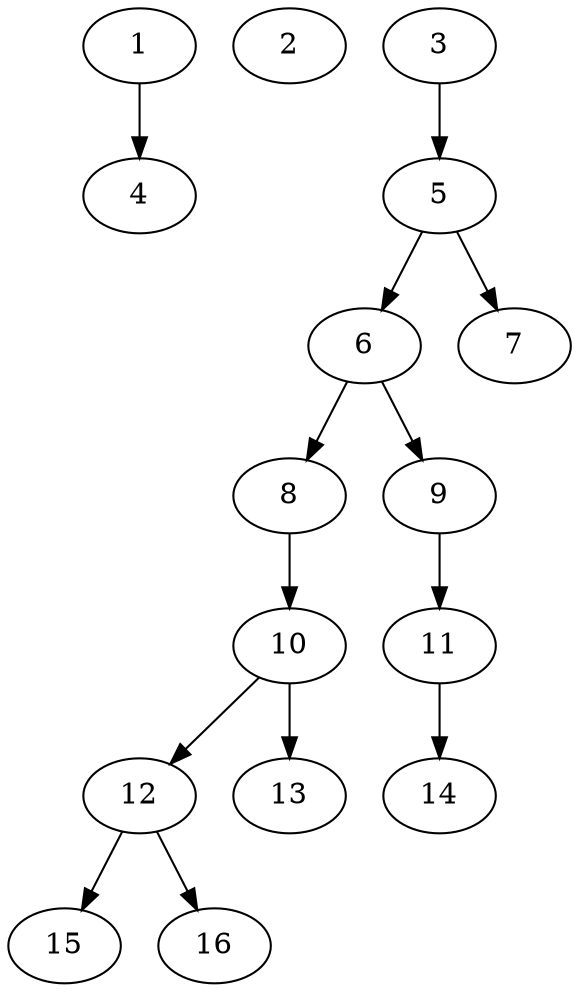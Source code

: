 // DAG (tier=1-easy, mode=compute, n=16, ccr=0.275, fat=0.493, density=0.356, regular=0.676, jump=0.049, mindata=262144, maxdata=2097152)
// DAG automatically generated by daggen at Sun Aug 24 16:33:32 2025
// /home/ermia/Project/Environments/daggen/bin/daggen --dot --ccr 0.275 --fat 0.493 --regular 0.676 --density 0.356 --jump 0.049 --mindata 262144 --maxdata 2097152 -n 16 
digraph G {
  1 [size="706042698280060", alpha="0.08", expect_size="353021349140030"]
  1 -> 4 [size ="1148400435200"]
  2 [size="4222280420339415", alpha="0.18", expect_size="2111140210169707"]
  3 [size="4211094136335368192", alpha="0.09", expect_size="2105547068167684096"]
  3 -> 5 [size ="20861872504832"]
  4 [size="17818028844903942", alpha="0.17", expect_size="8909014422451971"]
  5 [size="1988359782607618048", alpha="0.18", expect_size="994179891303809024"]
  5 -> 6 [size ="12649886646272"]
  5 -> 7 [size ="12649886646272"]
  6 [size="218835515704081", alpha="0.04", expect_size="109417757852040"]
  6 -> 8 [size ="9055678496768"]
  6 -> 9 [size ="9055678496768"]
  7 [size="30464874119168000", alpha="0.04", expect_size="15232437059584000"]
  8 [size="4203088256092340224", alpha="0.16", expect_size="2101544128046170112"]
  8 -> 10 [size ="20835423223808"]
  9 [size="1019906649843826688", alpha="0.10", expect_size="509953324921913344"]
  9 -> 11 [size ="8105819635712"]
  10 [size="35307647243903376", alpha="0.07", expect_size="17653823621951688"]
  10 -> 12 [size ="15652773429248"]
  10 -> 13 [size ="15652773429248"]
  11 [size="4348753798513033216", alpha="0.11", expect_size="2174376899256516608"]
  11 -> 14 [size ="21314077196288"]
  12 [size="1018712894545313", alpha="0.07", expect_size="509356447272656"]
  12 -> 15 [size ="25019266629632"]
  12 -> 16 [size ="25019266629632"]
  13 [size="34900108972659420", alpha="0.04", expect_size="17450054486329710"]
  14 [size="394596567911188", alpha="0.18", expect_size="197298283955594"]
  15 [size="1026144593772544000", alpha="0.03", expect_size="513072296886272000"]
  16 [size="2184750666882298", alpha="0.09", expect_size="1092375333441149"]
}